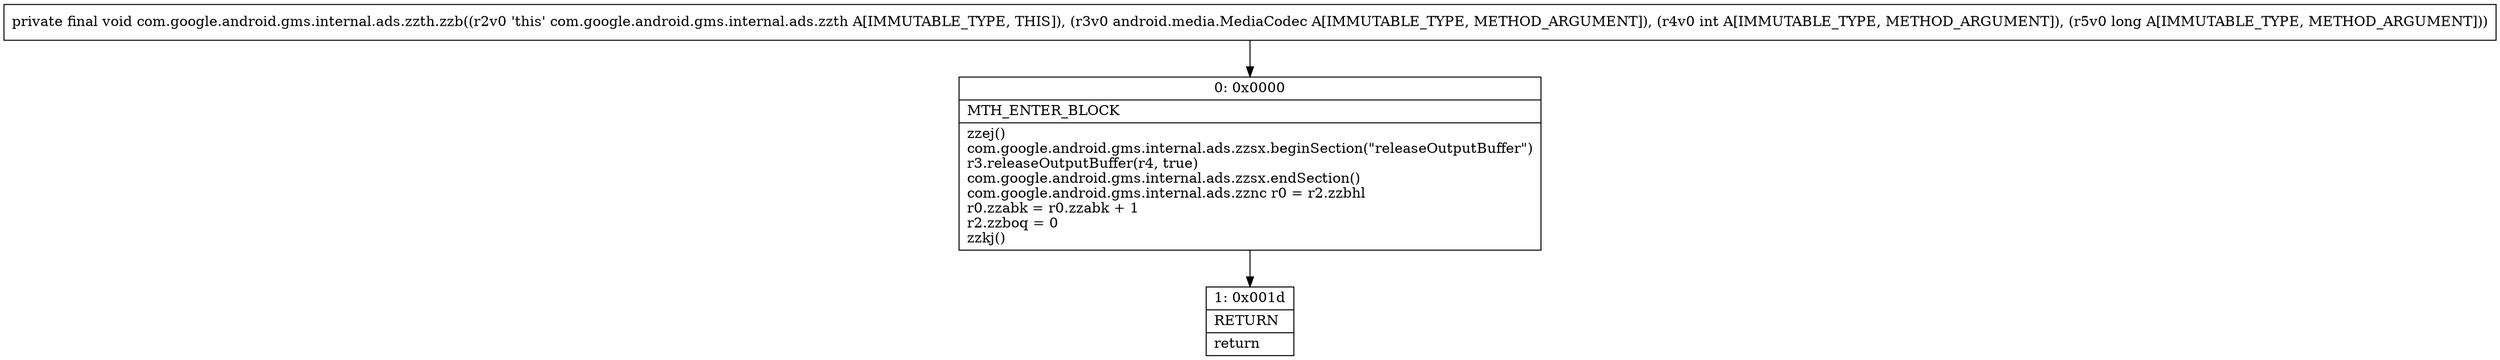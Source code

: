 digraph "CFG forcom.google.android.gms.internal.ads.zzth.zzb(Landroid\/media\/MediaCodec;IJ)V" {
Node_0 [shape=record,label="{0\:\ 0x0000|MTH_ENTER_BLOCK\l|zzej()\lcom.google.android.gms.internal.ads.zzsx.beginSection(\"releaseOutputBuffer\")\lr3.releaseOutputBuffer(r4, true)\lcom.google.android.gms.internal.ads.zzsx.endSection()\lcom.google.android.gms.internal.ads.zznc r0 = r2.zzbhl\lr0.zzabk = r0.zzabk + 1\lr2.zzboq = 0\lzzkj()\l}"];
Node_1 [shape=record,label="{1\:\ 0x001d|RETURN\l|return\l}"];
MethodNode[shape=record,label="{private final void com.google.android.gms.internal.ads.zzth.zzb((r2v0 'this' com.google.android.gms.internal.ads.zzth A[IMMUTABLE_TYPE, THIS]), (r3v0 android.media.MediaCodec A[IMMUTABLE_TYPE, METHOD_ARGUMENT]), (r4v0 int A[IMMUTABLE_TYPE, METHOD_ARGUMENT]), (r5v0 long A[IMMUTABLE_TYPE, METHOD_ARGUMENT])) }"];
MethodNode -> Node_0;
Node_0 -> Node_1;
}

